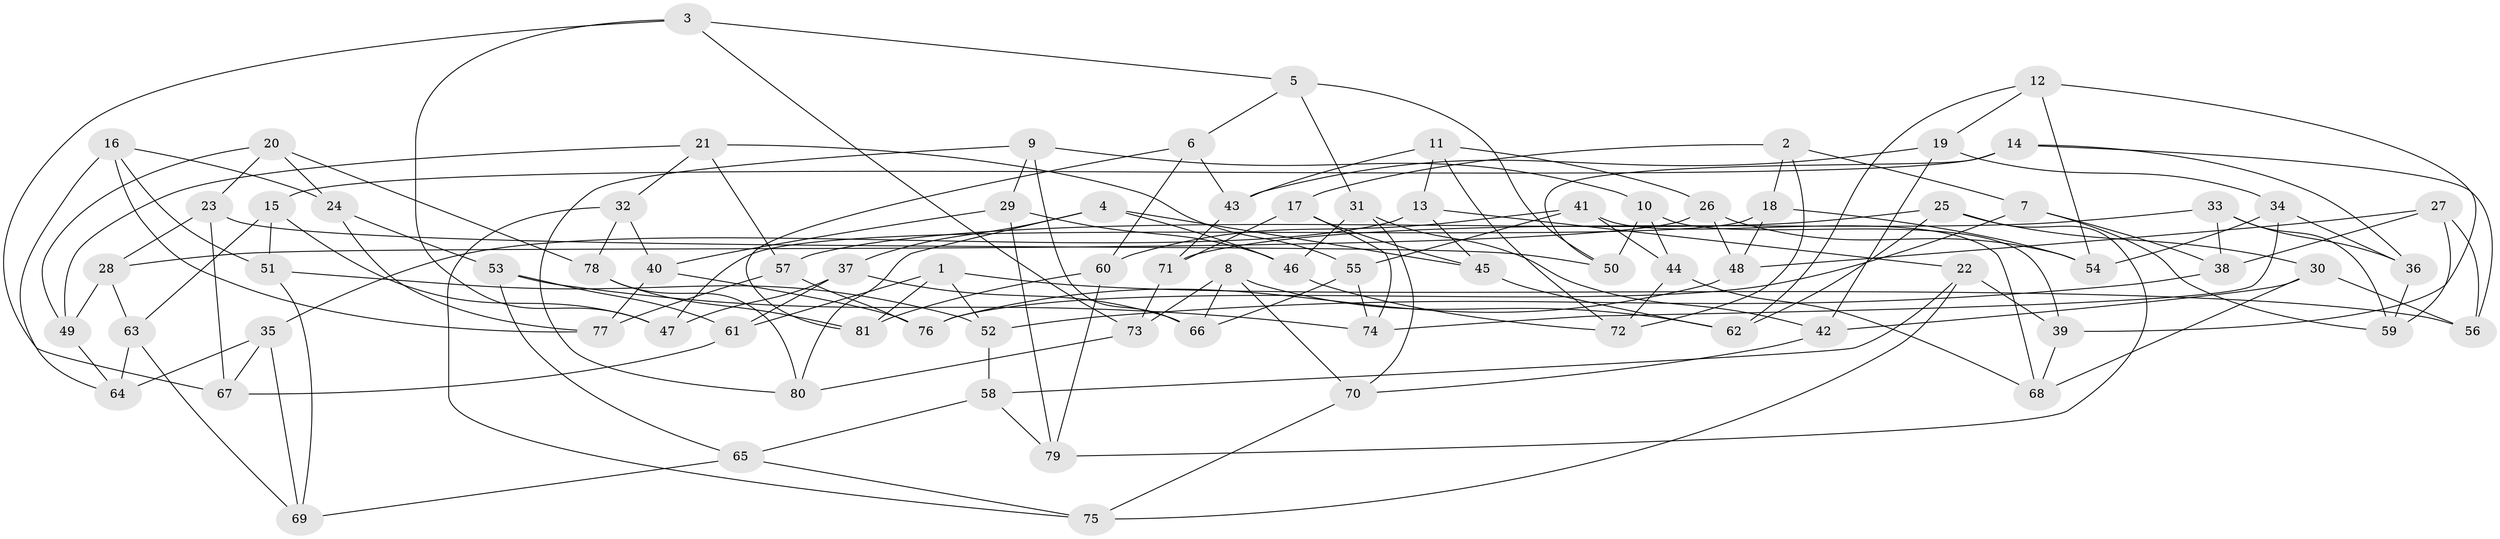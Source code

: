 // Generated by graph-tools (version 1.1) at 2025/57/03/09/25 04:57:42]
// undirected, 81 vertices, 162 edges
graph export_dot {
graph [start="1"]
  node [color=gray90,style=filled];
  1;
  2;
  3;
  4;
  5;
  6;
  7;
  8;
  9;
  10;
  11;
  12;
  13;
  14;
  15;
  16;
  17;
  18;
  19;
  20;
  21;
  22;
  23;
  24;
  25;
  26;
  27;
  28;
  29;
  30;
  31;
  32;
  33;
  34;
  35;
  36;
  37;
  38;
  39;
  40;
  41;
  42;
  43;
  44;
  45;
  46;
  47;
  48;
  49;
  50;
  51;
  52;
  53;
  54;
  55;
  56;
  57;
  58;
  59;
  60;
  61;
  62;
  63;
  64;
  65;
  66;
  67;
  68;
  69;
  70;
  71;
  72;
  73;
  74;
  75;
  76;
  77;
  78;
  79;
  80;
  81;
  1 -- 61;
  1 -- 81;
  1 -- 56;
  1 -- 52;
  2 -- 72;
  2 -- 17;
  2 -- 7;
  2 -- 18;
  3 -- 47;
  3 -- 67;
  3 -- 5;
  3 -- 73;
  4 -- 45;
  4 -- 37;
  4 -- 80;
  4 -- 46;
  5 -- 31;
  5 -- 6;
  5 -- 50;
  6 -- 81;
  6 -- 60;
  6 -- 43;
  7 -- 76;
  7 -- 59;
  7 -- 38;
  8 -- 73;
  8 -- 62;
  8 -- 70;
  8 -- 66;
  9 -- 66;
  9 -- 10;
  9 -- 29;
  9 -- 80;
  10 -- 50;
  10 -- 39;
  10 -- 44;
  11 -- 26;
  11 -- 43;
  11 -- 72;
  11 -- 13;
  12 -- 19;
  12 -- 54;
  12 -- 39;
  12 -- 62;
  13 -- 22;
  13 -- 45;
  13 -- 35;
  14 -- 36;
  14 -- 50;
  14 -- 56;
  14 -- 15;
  15 -- 51;
  15 -- 63;
  15 -- 47;
  16 -- 24;
  16 -- 64;
  16 -- 77;
  16 -- 51;
  17 -- 45;
  17 -- 74;
  17 -- 71;
  18 -- 54;
  18 -- 47;
  18 -- 48;
  19 -- 34;
  19 -- 42;
  19 -- 43;
  20 -- 23;
  20 -- 78;
  20 -- 24;
  20 -- 49;
  21 -- 32;
  21 -- 55;
  21 -- 57;
  21 -- 49;
  22 -- 58;
  22 -- 75;
  22 -- 39;
  23 -- 50;
  23 -- 67;
  23 -- 28;
  24 -- 53;
  24 -- 77;
  25 -- 62;
  25 -- 79;
  25 -- 30;
  25 -- 57;
  26 -- 48;
  26 -- 28;
  26 -- 54;
  27 -- 38;
  27 -- 59;
  27 -- 56;
  27 -- 48;
  28 -- 49;
  28 -- 63;
  29 -- 46;
  29 -- 79;
  29 -- 40;
  30 -- 42;
  30 -- 68;
  30 -- 56;
  31 -- 70;
  31 -- 42;
  31 -- 46;
  32 -- 75;
  32 -- 78;
  32 -- 40;
  33 -- 38;
  33 -- 59;
  33 -- 36;
  33 -- 71;
  34 -- 74;
  34 -- 36;
  34 -- 54;
  35 -- 67;
  35 -- 69;
  35 -- 64;
  36 -- 59;
  37 -- 47;
  37 -- 61;
  37 -- 66;
  38 -- 52;
  39 -- 68;
  40 -- 77;
  40 -- 76;
  41 -- 60;
  41 -- 44;
  41 -- 55;
  41 -- 68;
  42 -- 70;
  43 -- 71;
  44 -- 72;
  44 -- 68;
  45 -- 62;
  46 -- 72;
  48 -- 76;
  49 -- 64;
  51 -- 69;
  51 -- 52;
  52 -- 58;
  53 -- 74;
  53 -- 65;
  53 -- 61;
  55 -- 74;
  55 -- 66;
  57 -- 77;
  57 -- 76;
  58 -- 65;
  58 -- 79;
  60 -- 81;
  60 -- 79;
  61 -- 67;
  63 -- 64;
  63 -- 69;
  65 -- 69;
  65 -- 75;
  70 -- 75;
  71 -- 73;
  73 -- 80;
  78 -- 81;
  78 -- 80;
}
